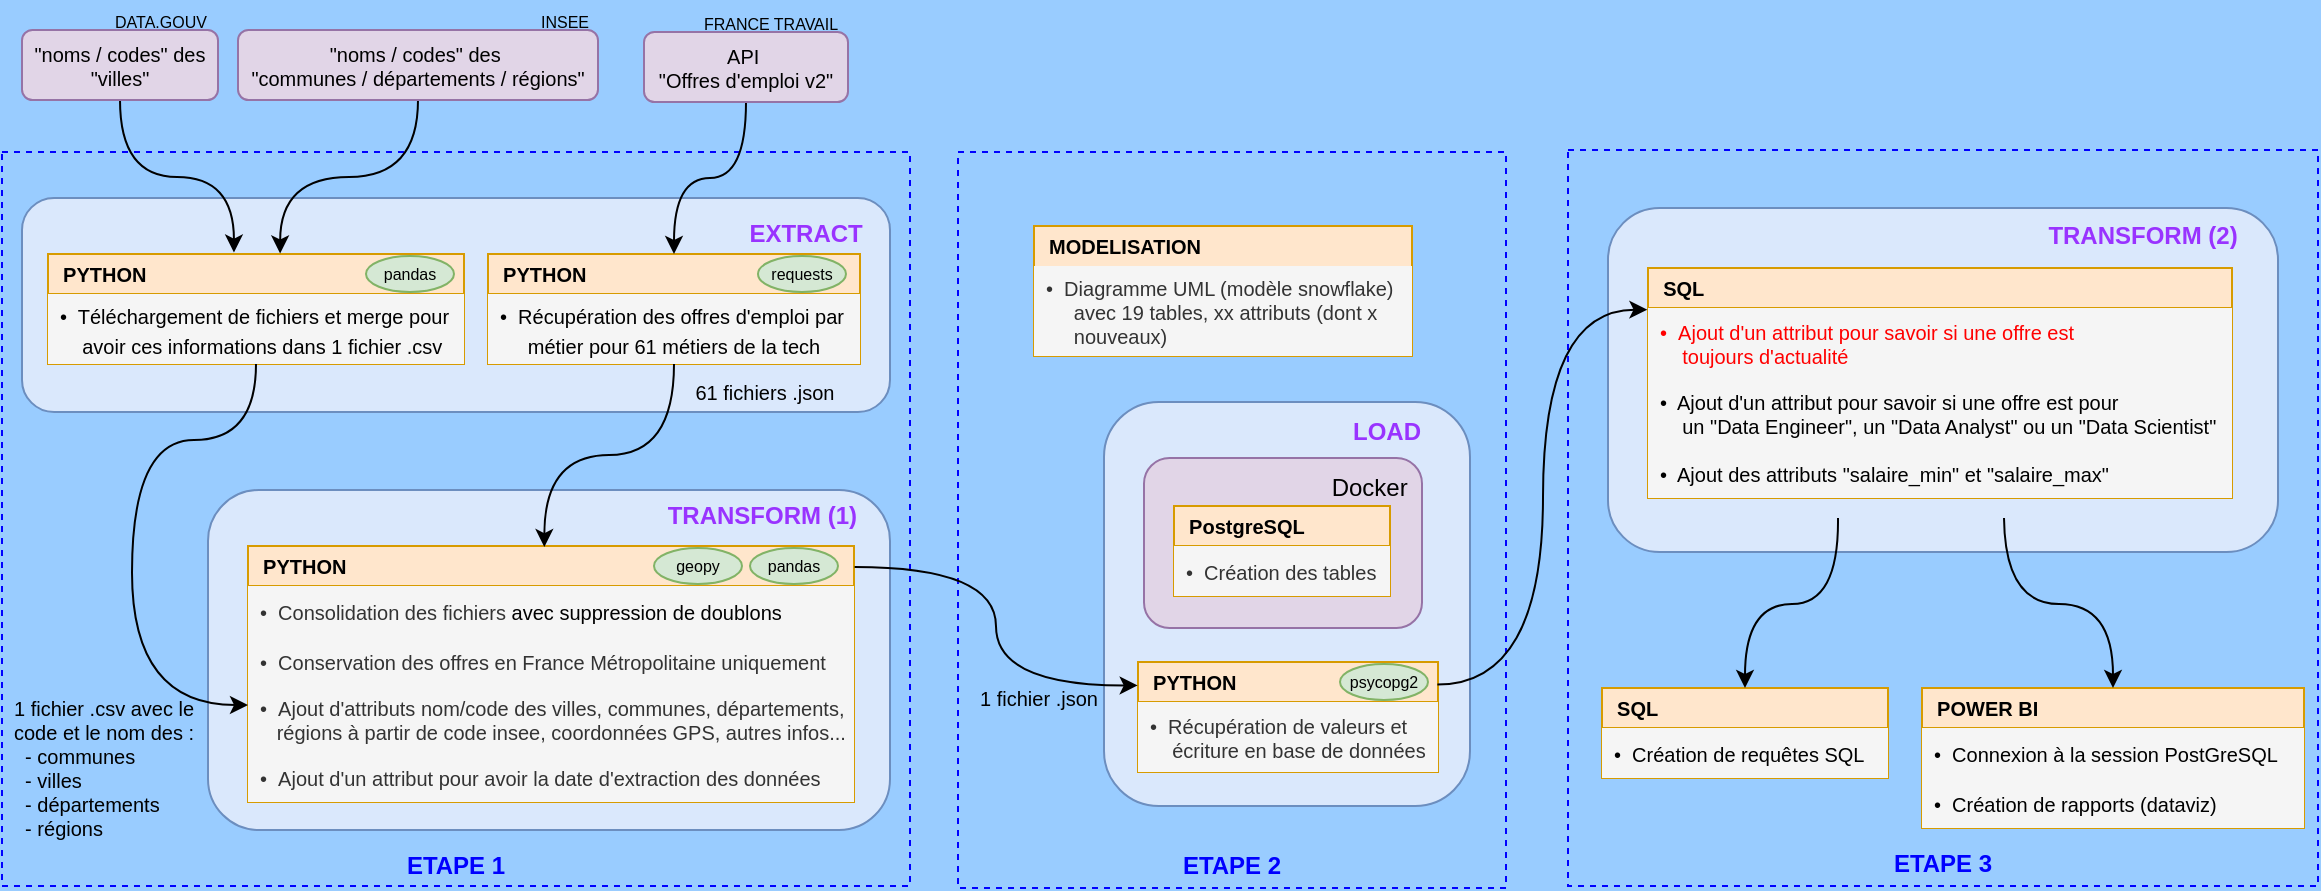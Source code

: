 <mxfile version="26.1.3">
  <diagram name="Page-1" id="PEG4fmZPOcqcN3tmb9fP">
    <mxGraphModel dx="5776" dy="626" grid="0" gridSize="10" guides="1" tooltips="1" connect="1" arrows="1" fold="1" page="1" pageScale="1" pageWidth="4681" pageHeight="3300" background="#99CCFF" math="0" shadow="0">
      <root>
        <mxCell id="0" />
        <mxCell id="1" parent="0" />
        <mxCell id="eYIj9YyXecUdHDmmm4ep-8" value="&lt;div&gt;&lt;font style=&quot;color: rgb(0, 0, 255);&quot;&gt;&lt;br&gt;&lt;/font&gt;&lt;/div&gt;&lt;div&gt;&lt;font style=&quot;color: rgb(0, 0, 255);&quot;&gt;&lt;br&gt;&lt;/font&gt;&lt;/div&gt;&lt;div&gt;&lt;font style=&quot;color: rgb(0, 0, 255);&quot;&gt;&lt;br&gt;&lt;/font&gt;&lt;/div&gt;&lt;div&gt;&lt;font style=&quot;color: rgb(0, 0, 255);&quot;&gt;&lt;br&gt;&lt;/font&gt;&lt;/div&gt;&lt;div&gt;&lt;font style=&quot;color: rgb(0, 0, 255);&quot;&gt;&lt;br&gt;&lt;/font&gt;&lt;/div&gt;&lt;div&gt;&lt;font style=&quot;color: rgb(0, 0, 255);&quot;&gt;&lt;br&gt;&lt;/font&gt;&lt;/div&gt;&lt;div&gt;&lt;font style=&quot;color: rgb(0, 0, 255);&quot;&gt;&lt;br&gt;&lt;/font&gt;&lt;/div&gt;&lt;div&gt;&lt;font style=&quot;color: rgb(0, 0, 255);&quot;&gt;&lt;br&gt;&lt;/font&gt;&lt;/div&gt;&lt;div&gt;&lt;font style=&quot;color: rgb(0, 0, 255);&quot;&gt;&lt;br&gt;&lt;/font&gt;&lt;/div&gt;&lt;div&gt;&lt;font style=&quot;color: rgb(0, 0, 255);&quot;&gt;&lt;br&gt;&lt;/font&gt;&lt;/div&gt;&lt;div&gt;&lt;span style=&quot;background-color: transparent; color: light-dark(rgb(0, 0, 255), rgb(205, 205, 255));&quot;&gt;&lt;br&gt;&lt;/span&gt;&lt;/div&gt;&lt;div&gt;&lt;span style=&quot;background-color: transparent; color: light-dark(rgb(0, 0, 255), rgb(205, 205, 255));&quot;&gt;&lt;br&gt;&lt;/span&gt;&lt;/div&gt;&lt;div&gt;&lt;span style=&quot;background-color: transparent; color: light-dark(rgb(0, 0, 255), rgb(205, 205, 255));&quot;&gt;&lt;br&gt;&lt;/span&gt;&lt;/div&gt;&lt;div&gt;&lt;span style=&quot;background-color: transparent; color: light-dark(rgb(0, 0, 255), rgb(205, 205, 255));&quot;&gt;&lt;br&gt;&lt;/span&gt;&lt;/div&gt;&lt;div&gt;&lt;span style=&quot;background-color: transparent; color: light-dark(rgb(0, 0, 255), rgb(205, 205, 255));&quot;&gt;&lt;br&gt;&lt;/span&gt;&lt;/div&gt;&lt;div&gt;&lt;span style=&quot;background-color: transparent; color: light-dark(rgb(0, 0, 255), rgb(205, 205, 255));&quot;&gt;&lt;br&gt;&lt;/span&gt;&lt;/div&gt;&lt;div&gt;&lt;span style=&quot;background-color: transparent; color: light-dark(rgb(0, 0, 255), rgb(205, 205, 255));&quot;&gt;&lt;br&gt;&lt;/span&gt;&lt;/div&gt;&lt;div&gt;&lt;span style=&quot;background-color: transparent; color: light-dark(rgb(0, 0, 255), rgb(205, 205, 255));&quot;&gt;&lt;br&gt;&lt;/span&gt;&lt;/div&gt;&lt;div&gt;&lt;span style=&quot;background-color: transparent; color: light-dark(rgb(0, 0, 255), rgb(205, 205, 255));&quot;&gt;&lt;br&gt;&lt;/span&gt;&lt;/div&gt;&lt;div&gt;&lt;span style=&quot;background-color: transparent; color: light-dark(rgb(0, 0, 255), rgb(205, 205, 255));&quot;&gt;&lt;br&gt;&lt;/span&gt;&lt;/div&gt;&lt;div&gt;&lt;span style=&quot;background-color: transparent; color: light-dark(rgb(0, 0, 255), rgb(205, 205, 255));&quot;&gt;&lt;br&gt;&lt;/span&gt;&lt;/div&gt;&lt;div&gt;&lt;span style=&quot;background-color: transparent; color: light-dark(rgb(0, 0, 255), rgb(205, 205, 255));&quot;&gt;&lt;br&gt;&lt;/span&gt;&lt;/div&gt;&lt;div&gt;&lt;b style=&quot;background-color: transparent; color: light-dark(rgb(0, 0, 255), rgb(205, 205, 255));&quot;&gt;&lt;br&gt;&lt;/b&gt;&lt;/div&gt;&lt;div&gt;&lt;b style=&quot;background-color: transparent; color: light-dark(rgb(0, 0, 255), rgb(205, 205, 255));&quot;&gt;&lt;br&gt;&lt;/b&gt;&lt;/div&gt;&lt;div&gt;&lt;b style=&quot;background-color: transparent; color: light-dark(rgb(0, 0, 255), rgb(205, 205, 255));&quot;&gt;ETAPE 2&lt;/b&gt;&lt;/div&gt;" style="rounded=0;whiteSpace=wrap;html=1;fillColor=none;dashed=1;strokeColor=#0000FF;" parent="1" vertex="1">
          <mxGeometry x="-3560" y="969" width="274" height="368" as="geometry" />
        </mxCell>
        <mxCell id="ZqSi49jVPxYIq9pt5e5S-24" value="&lt;font style=&quot;color: rgb(153, 51, 255);&quot;&gt;&amp;nbsp; &amp;nbsp; &amp;nbsp; &amp;nbsp; &amp;nbsp; &amp;nbsp; &amp;nbsp; &amp;nbsp; &amp;nbsp; &amp;nbsp; &amp;nbsp; &amp;nbsp; &amp;nbsp; &amp;nbsp; &amp;nbsp; &lt;b&gt;LOAD&lt;/b&gt;&lt;/font&gt;&lt;div&gt;&lt;font style=&quot;color: rgb(153, 51, 255);&quot;&gt;&lt;br&gt;&lt;/font&gt;&lt;/div&gt;&lt;div&gt;&lt;font style=&quot;color: rgb(153, 51, 255);&quot;&gt;&lt;br&gt;&lt;/font&gt;&lt;/div&gt;&lt;div&gt;&lt;font style=&quot;color: rgb(153, 51, 255);&quot;&gt;&lt;br&gt;&lt;/font&gt;&lt;/div&gt;&lt;div&gt;&lt;font style=&quot;color: rgb(153, 51, 255);&quot;&gt;&lt;br&gt;&lt;/font&gt;&lt;/div&gt;&lt;div&gt;&lt;font style=&quot;color: rgb(153, 51, 255);&quot;&gt;&lt;br&gt;&lt;/font&gt;&lt;/div&gt;&lt;div&gt;&lt;font style=&quot;color: rgb(153, 51, 255);&quot;&gt;&lt;br&gt;&lt;/font&gt;&lt;/div&gt;&lt;div&gt;&lt;font style=&quot;color: rgb(153, 51, 255);&quot;&gt;&lt;br&gt;&lt;/font&gt;&lt;/div&gt;&lt;div&gt;&lt;font style=&quot;color: rgb(153, 51, 255);&quot;&gt;&lt;br&gt;&lt;/font&gt;&lt;/div&gt;&lt;div&gt;&lt;font style=&quot;color: rgb(153, 51, 255);&quot;&gt;&lt;br&gt;&lt;/font&gt;&lt;/div&gt;&lt;div&gt;&lt;font style=&quot;color: rgb(153, 51, 255);&quot;&gt;&lt;br&gt;&lt;/font&gt;&lt;/div&gt;&lt;div&gt;&lt;font style=&quot;color: rgb(153, 51, 255);&quot;&gt;&lt;br&gt;&lt;/font&gt;&lt;/div&gt;&lt;div&gt;&lt;br&gt;&lt;/div&gt;" style="rounded=1;whiteSpace=wrap;html=1;fillColor=#dae8fc;strokeColor=#6c8ebf;" parent="1" vertex="1">
          <mxGeometry x="-3487" y="1094" width="183" height="202" as="geometry" />
        </mxCell>
        <mxCell id="ZqSi49jVPxYIq9pt5e5S-25" value="&lt;div&gt;&lt;br&gt;&lt;/div&gt;&lt;div&gt;&amp;nbsp; &amp;nbsp; &amp;nbsp; &amp;nbsp; &amp;nbsp; &amp;nbsp; &amp;nbsp; &amp;nbsp; &amp;nbsp; &amp;nbsp; &amp;nbsp; &amp;nbsp; &amp;nbsp; Docker&lt;div&gt;&lt;br&gt;&lt;/div&gt;&lt;div&gt;&lt;br&gt;&lt;/div&gt;&lt;div&gt;&lt;br&gt;&lt;/div&gt;&lt;div&gt;&lt;br&gt;&lt;/div&gt;&lt;div&gt;&lt;br&gt;&lt;/div&gt;&lt;/div&gt;" style="rounded=1;whiteSpace=wrap;html=1;fillColor=#e1d5e7;strokeColor=#9673a6;" parent="1" vertex="1">
          <mxGeometry x="-3467" y="1122" width="139" height="85" as="geometry" />
        </mxCell>
        <mxCell id="eYIj9YyXecUdHDmmm4ep-7" value="&lt;div&gt;&lt;font style=&quot;color: rgb(0, 0, 255);&quot;&gt;&lt;br&gt;&lt;/font&gt;&lt;/div&gt;&lt;div&gt;&lt;font style=&quot;color: rgb(0, 0, 255);&quot;&gt;&lt;br&gt;&lt;/font&gt;&lt;/div&gt;&lt;div&gt;&lt;font style=&quot;color: rgb(0, 0, 255);&quot;&gt;&lt;br&gt;&lt;/font&gt;&lt;/div&gt;&lt;div&gt;&lt;font style=&quot;color: rgb(0, 0, 255);&quot;&gt;&lt;br&gt;&lt;/font&gt;&lt;/div&gt;&lt;div&gt;&lt;font style=&quot;color: rgb(0, 0, 255);&quot;&gt;&lt;br&gt;&lt;/font&gt;&lt;/div&gt;&lt;div&gt;&lt;font style=&quot;color: rgb(0, 0, 255);&quot;&gt;&lt;br&gt;&lt;/font&gt;&lt;/div&gt;&lt;div&gt;&lt;font style=&quot;color: rgb(0, 0, 255);&quot;&gt;&lt;br&gt;&lt;/font&gt;&lt;/div&gt;&lt;div&gt;&lt;font style=&quot;color: rgb(0, 0, 255);&quot;&gt;&lt;br&gt;&lt;/font&gt;&lt;/div&gt;&lt;div&gt;&lt;font style=&quot;color: rgb(0, 0, 255);&quot;&gt;&lt;br&gt;&lt;/font&gt;&lt;/div&gt;&lt;div&gt;&lt;font style=&quot;color: rgb(0, 0, 255);&quot;&gt;&lt;br&gt;&lt;/font&gt;&lt;/div&gt;&lt;div&gt;&lt;font style=&quot;color: rgb(0, 0, 255);&quot;&gt;&lt;br&gt;&lt;/font&gt;&lt;/div&gt;&lt;div&gt;&lt;font style=&quot;color: rgb(0, 0, 255);&quot;&gt;&lt;br&gt;&lt;/font&gt;&lt;/div&gt;&lt;div&gt;&lt;font style=&quot;color: rgb(0, 0, 255);&quot;&gt;&lt;br&gt;&lt;/font&gt;&lt;/div&gt;&lt;div&gt;&lt;font style=&quot;color: rgb(0, 0, 255);&quot;&gt;&lt;br&gt;&lt;/font&gt;&lt;/div&gt;&lt;div&gt;&lt;font style=&quot;color: rgb(0, 0, 255);&quot;&gt;&lt;br&gt;&lt;/font&gt;&lt;/div&gt;&lt;div&gt;&lt;font style=&quot;color: rgb(0, 0, 255);&quot;&gt;&lt;br&gt;&lt;/font&gt;&lt;/div&gt;&lt;div&gt;&lt;font style=&quot;color: rgb(0, 0, 255);&quot;&gt;&lt;br&gt;&lt;/font&gt;&lt;/div&gt;&lt;div&gt;&lt;font style=&quot;color: rgb(0, 0, 255);&quot;&gt;&lt;br&gt;&lt;/font&gt;&lt;/div&gt;&lt;div&gt;&lt;span style=&quot;background-color: transparent;&quot;&gt;&lt;font style=&quot;color: rgb(0, 0, 255);&quot;&gt;&lt;br&gt;&lt;/font&gt;&lt;/span&gt;&lt;/div&gt;&lt;div&gt;&lt;span style=&quot;background-color: transparent;&quot;&gt;&lt;font style=&quot;color: rgb(0, 0, 255);&quot;&gt;&lt;br&gt;&lt;/font&gt;&lt;/span&gt;&lt;/div&gt;&lt;div&gt;&lt;span style=&quot;background-color: transparent;&quot;&gt;&lt;font style=&quot;color: rgb(0, 0, 255);&quot;&gt;&lt;br&gt;&lt;/font&gt;&lt;/span&gt;&lt;/div&gt;&lt;div&gt;&lt;span style=&quot;background-color: transparent;&quot;&gt;&lt;font style=&quot;color: rgb(0, 0, 255);&quot;&gt;&lt;br&gt;&lt;/font&gt;&lt;/span&gt;&lt;/div&gt;&lt;div&gt;&lt;span style=&quot;background-color: transparent;&quot;&gt;&lt;font style=&quot;color: rgb(0, 0, 255);&quot;&gt;&lt;br&gt;&lt;/font&gt;&lt;/span&gt;&lt;/div&gt;&lt;div&gt;&lt;br&gt;&lt;/div&gt;&lt;div&gt;&lt;b style=&quot;background-color: transparent; color: light-dark(rgb(0, 0, 255), rgb(205, 205, 255));&quot;&gt;ETAPE 1&lt;/b&gt;&lt;/div&gt;" style="rounded=0;whiteSpace=wrap;html=1;fillColor=none;dashed=1;strokeWidth=1;strokeColor=#0000FF;" parent="1" vertex="1">
          <mxGeometry x="-4038" y="969" width="454" height="367" as="geometry" />
        </mxCell>
        <mxCell id="ZqSi49jVPxYIq9pt5e5S-23" value="&lt;div&gt;&lt;font style=&quot;color: rgb(153, 51, 255);&quot;&gt;&lt;br&gt;&lt;/font&gt;&lt;/div&gt;&lt;font style=&quot;color: rgb(153, 51, 255);&quot;&gt;&amp;nbsp; &amp;nbsp; &amp;nbsp; &amp;nbsp; &amp;nbsp; &amp;nbsp; &amp;nbsp; &amp;nbsp; &amp;nbsp; &amp;nbsp; &amp;nbsp; &amp;nbsp; &amp;nbsp; &amp;nbsp; &amp;nbsp; &amp;nbsp; &amp;nbsp; &amp;nbsp; &amp;nbsp; &amp;nbsp; &amp;nbsp; &amp;nbsp; &amp;nbsp; &amp;nbsp; &amp;nbsp; &amp;nbsp; &amp;nbsp; &amp;nbsp; &amp;nbsp; &amp;nbsp; &amp;nbsp; &amp;nbsp; &lt;b&gt;TRANSFORM (1)&lt;/b&gt;&lt;/font&gt;&lt;div&gt;&lt;font style=&quot;color: rgb(153, 51, 255);&quot;&gt;&lt;br&gt;&lt;/font&gt;&lt;/div&gt;&lt;div&gt;&lt;font style=&quot;color: rgb(153, 51, 255);&quot;&gt;&lt;br&gt;&lt;/font&gt;&lt;/div&gt;&lt;div&gt;&lt;font style=&quot;color: rgb(153, 51, 255);&quot;&gt;&lt;br&gt;&lt;/font&gt;&lt;/div&gt;&lt;div&gt;&lt;font style=&quot;color: rgb(153, 51, 255);&quot;&gt;&lt;br&gt;&lt;/font&gt;&lt;/div&gt;&lt;div&gt;&lt;font style=&quot;color: rgb(153, 51, 255);&quot;&gt;&lt;br&gt;&lt;/font&gt;&lt;/div&gt;&lt;div&gt;&lt;font style=&quot;color: rgb(153, 51, 255);&quot;&gt;&lt;br&gt;&lt;/font&gt;&lt;/div&gt;&lt;div&gt;&lt;font style=&quot;color: rgb(153, 51, 255);&quot;&gt;&lt;br&gt;&lt;/font&gt;&lt;/div&gt;&lt;div&gt;&lt;font style=&quot;color: rgb(153, 51, 255);&quot;&gt;&lt;br&gt;&lt;/font&gt;&lt;/div&gt;&lt;div&gt;&lt;font style=&quot;color: rgb(153, 51, 255);&quot;&gt;&lt;br&gt;&lt;/font&gt;&lt;/div&gt;&lt;div&gt;&lt;font style=&quot;color: rgb(153, 51, 255);&quot;&gt;&lt;br&gt;&lt;/font&gt;&lt;/div&gt;&lt;div&gt;&lt;br&gt;&lt;/div&gt;" style="rounded=1;whiteSpace=wrap;html=1;fillColor=#dae8fc;strokeColor=#6c8ebf;" parent="1" vertex="1">
          <mxGeometry x="-3935" y="1138" width="341" height="170" as="geometry" />
        </mxCell>
        <mxCell id="ZqSi49jVPxYIq9pt5e5S-21" value="&amp;nbsp; &amp;nbsp; &amp;nbsp; &amp;nbsp; &amp;nbsp; &amp;nbsp; &amp;nbsp; &amp;nbsp; &amp;nbsp; &amp;nbsp; &amp;nbsp; &amp;nbsp; &amp;nbsp; &amp;nbsp; &amp;nbsp; &amp;nbsp; &amp;nbsp; &amp;nbsp; &amp;nbsp; &amp;nbsp; &amp;nbsp; &amp;nbsp; &amp;nbsp; &amp;nbsp; &amp;nbsp; &amp;nbsp; &amp;nbsp; &amp;nbsp; &amp;nbsp; &amp;nbsp; &amp;nbsp; &amp;nbsp; &amp;nbsp; &amp;nbsp; &amp;nbsp; &amp;nbsp; &amp;nbsp; &amp;nbsp; &amp;nbsp; &amp;nbsp; &amp;nbsp; &amp;nbsp; &amp;nbsp; &amp;nbsp; &amp;nbsp; &amp;nbsp; &amp;nbsp; &amp;nbsp; &amp;nbsp; &amp;nbsp; &amp;nbsp; &amp;nbsp;&amp;nbsp;&lt;div&gt;&amp;nbsp; &amp;nbsp; &amp;nbsp; &amp;nbsp; &amp;nbsp; &amp;nbsp; &amp;nbsp; &amp;nbsp; &amp;nbsp; &amp;nbsp; &amp;nbsp; &amp;nbsp; &amp;nbsp; &amp;nbsp; &amp;nbsp; &amp;nbsp; &amp;nbsp; &amp;nbsp; &amp;nbsp; &amp;nbsp; &amp;nbsp; &amp;nbsp; &amp;nbsp; &amp;nbsp; &amp;nbsp; &amp;nbsp; &amp;nbsp; &amp;nbsp; &amp;nbsp; &amp;nbsp; &amp;nbsp; &amp;nbsp; &amp;nbsp; &amp;nbsp; &amp;nbsp; &amp;nbsp; &amp;nbsp; &amp;nbsp; &amp;nbsp; &amp;nbsp; &amp;nbsp; &amp;nbsp; &amp;nbsp; &amp;nbsp; &amp;nbsp; &amp;nbsp; &amp;nbsp; &amp;nbsp; &amp;nbsp; &amp;nbsp; &amp;nbsp; &amp;nbsp; &amp;nbsp;&lt;b&gt;&lt;font style=&quot;color: rgb(153, 51, 255);&quot;&gt;EXTRACT&lt;/font&gt;&lt;/b&gt;&lt;div&gt;&lt;br&gt;&lt;/div&gt;&lt;div&gt;&lt;br&gt;&lt;/div&gt;&lt;div&gt;&lt;br&gt;&lt;/div&gt;&lt;div&gt;&lt;br&gt;&lt;/div&gt;&lt;div&gt;&lt;br&gt;&lt;/div&gt;&lt;div&gt;&lt;br&gt;&lt;/div&gt;&lt;/div&gt;" style="rounded=1;whiteSpace=wrap;html=1;fillColor=#dae8fc;strokeColor=#6c8ebf;" parent="1" vertex="1">
          <mxGeometry x="-4028" y="992" width="434" height="107" as="geometry" />
        </mxCell>
        <mxCell id="eYIj9YyXecUdHDmmm4ep-2" value="&lt;b&gt;&amp;nbsp; PYTHON&lt;/b&gt;" style="swimlane;fontStyle=0;childLayout=stackLayout;horizontal=1;startSize=20;horizontalStack=0;resizeParent=1;resizeParentMax=0;resizeLast=0;collapsible=0;marginBottom=0;whiteSpace=wrap;html=1;fillColor=#ffe6cc;strokeColor=#d79b00;rounded=0;align=left;swimlaneLine=1;glass=0;shadow=0;swimlaneHead=1;swimlaneBody=1;connectable=1;allowArrows=1;container=1;verticalAlign=middle;fontFamily=Helvetica;fontSize=10;fontColor=default;" parent="1" vertex="1">
          <mxGeometry x="-3795" y="1020" width="186" height="55" as="geometry">
            <mxRectangle x="-3925" y="994" width="54" height="30" as="alternateBounds" />
          </mxGeometry>
        </mxCell>
        <mxCell id="eYIj9YyXecUdHDmmm4ep-18" value="&lt;font style=&quot;font-size: 10px; color: rgb(0, 0, 0);&quot;&gt;•&amp;nbsp; Récupération des offres d&#39;emploi par&amp;nbsp;&lt;/font&gt;&lt;div&gt;&lt;font style=&quot;font-size: 10px; color: rgb(0, 0, 0);&quot;&gt;&amp;nbsp; &amp;nbsp; &amp;nbsp;métier&amp;nbsp;&lt;/font&gt;&lt;span style=&quot;color: light-dark(rgb(0, 0, 0), rgb(237, 237, 237)); font-size: 10px; background-color: transparent;&quot;&gt;pour 61 métiers de la tech&lt;/span&gt;&lt;/div&gt;" style="text;align=left;verticalAlign=middle;spacingLeft=4;spacingRight=4;overflow=hidden;points=[[0,0.5],[1,0.5]];portConstraint=eastwest;rotatable=0;whiteSpace=wrap;html=1;fontFamily=Helvetica;fontSize=12;fontStyle=0;fillColor=#f5f5f5;fontColor=#333333;strokeColor=none;" parent="eYIj9YyXecUdHDmmm4ep-2" vertex="1">
          <mxGeometry y="20" width="186" height="35" as="geometry" />
        </mxCell>
        <mxCell id="eYIj9YyXecUdHDmmm4ep-9" value="&lt;b&gt;&amp;nbsp; PYTHON&lt;/b&gt;" style="swimlane;fontStyle=0;childLayout=stackLayout;horizontal=1;startSize=20;horizontalStack=0;resizeParent=1;resizeParentMax=0;resizeLast=0;collapsible=0;marginBottom=0;whiteSpace=wrap;html=1;fillColor=#ffe6cc;strokeColor=#d79b00;rounded=0;shadow=0;glass=0;align=left;verticalAlign=middle;fontFamily=Helvetica;fontSize=10;fontColor=default;" parent="1" vertex="1">
          <mxGeometry x="-3470" y="1224" width="150" height="55" as="geometry">
            <mxRectangle x="-3715" y="1075" width="54" height="30" as="alternateBounds" />
          </mxGeometry>
        </mxCell>
        <mxCell id="eYIj9YyXecUdHDmmm4ep-10" value="•&amp;nbsp; Récupération de valeurs et&amp;nbsp;&lt;div&gt;&amp;nbsp; &amp;nbsp; écriture en base de données&lt;/div&gt;" style="text;strokeColor=none;fillColor=#f5f5f5;align=left;verticalAlign=middle;spacingLeft=4;spacingRight=4;overflow=hidden;points=[[0,0.5],[1,0.5]];portConstraint=eastwest;rotatable=0;whiteSpace=wrap;html=1;fontFamily=Helvetica;fontSize=10;fontColor=#333333;fontStyle=0;" parent="eYIj9YyXecUdHDmmm4ep-9" vertex="1">
          <mxGeometry y="20" width="150" height="35" as="geometry" />
        </mxCell>
        <mxCell id="eYIj9YyXecUdHDmmm4ep-14" value="&lt;b&gt;&amp;nbsp; MODELISATION&lt;/b&gt;" style="swimlane;fontStyle=0;childLayout=stackLayout;horizontal=1;startSize=20;horizontalStack=0;resizeParent=1;resizeParentMax=0;resizeLast=0;collapsible=0;marginBottom=0;whiteSpace=wrap;html=1;fillColor=#ffe6cc;strokeColor=#D79B00;rounded=0;shadow=0;glass=0;align=left;verticalAlign=middle;fontFamily=Helvetica;fontSize=10;fontColor=default;swimlaneLine=0;gradientColor=none;" parent="1" vertex="1">
          <mxGeometry x="-3522" y="1006" width="189" height="65" as="geometry">
            <mxRectangle x="-3715" y="1075" width="54" height="30" as="alternateBounds" />
          </mxGeometry>
        </mxCell>
        <mxCell id="eYIj9YyXecUdHDmmm4ep-15" value="•&amp;nbsp;&amp;nbsp;Diagramme UML (modèle snowflake)&lt;div&gt;&amp;nbsp; &amp;nbsp; &amp;nbsp;avec 19 tables, xx attributs (dont x&amp;nbsp;&lt;/div&gt;&lt;div&gt;&amp;nbsp; &amp;nbsp; &amp;nbsp;nouveaux)&lt;/div&gt;" style="text;strokeColor=none;fillColor=#f5f5f5;align=left;verticalAlign=middle;spacingLeft=4;spacingRight=4;overflow=hidden;points=[[0,0.5],[1,0.5]];portConstraint=eastwest;rotatable=0;whiteSpace=wrap;html=1;fontFamily=Helvetica;fontSize=10;fontColor=#333333;fontStyle=0;" parent="eYIj9YyXecUdHDmmm4ep-14" vertex="1">
          <mxGeometry y="20" width="189" height="45" as="geometry" />
        </mxCell>
        <mxCell id="eYIj9YyXecUdHDmmm4ep-16" value="&lt;b&gt;&amp;nbsp; PostgreSQL&lt;/b&gt;" style="swimlane;fontStyle=0;childLayout=stackLayout;horizontal=1;startSize=20;horizontalStack=0;resizeParent=1;resizeParentMax=0;resizeLast=0;collapsible=0;marginBottom=0;whiteSpace=wrap;html=1;fillColor=#ffe6cc;strokeColor=#d79b00;rounded=0;shadow=0;glass=0;align=left;verticalAlign=middle;fontFamily=Helvetica;fontSize=10;fontColor=default;" parent="1" vertex="1">
          <mxGeometry x="-3452" y="1146" width="108" height="45" as="geometry">
            <mxRectangle x="-3715" y="1075" width="54" height="30" as="alternateBounds" />
          </mxGeometry>
        </mxCell>
        <mxCell id="eYIj9YyXecUdHDmmm4ep-17" value="•&amp;nbsp;&amp;nbsp;Création des tables" style="text;strokeColor=none;fillColor=#f5f5f5;align=left;verticalAlign=middle;spacingLeft=4;spacingRight=4;overflow=hidden;points=[[0,0.5],[1,0.5]];portConstraint=eastwest;rotatable=0;whiteSpace=wrap;html=1;fontFamily=Helvetica;fontSize=10;fontColor=#333333;fontStyle=0;" parent="eYIj9YyXecUdHDmmm4ep-16" vertex="1">
          <mxGeometry y="20" width="108" height="25" as="geometry" />
        </mxCell>
        <mxCell id="eYIj9YyXecUdHDmmm4ep-19" value="&lt;b&gt;&lt;font style=&quot;font-size: 10px;&quot;&gt;&amp;nbsp; PYTHON&lt;/font&gt;&lt;/b&gt;" style="swimlane;fontStyle=0;childLayout=stackLayout;horizontal=1;startSize=20;horizontalStack=0;resizeParent=1;resizeParentMax=0;resizeLast=0;collapsible=0;marginBottom=0;whiteSpace=wrap;html=1;fillColor=#ffe6cc;strokeColor=#d79b00;rounded=0;align=left;shadow=0;glass=0;verticalAlign=middle;fontFamily=Helvetica;fontSize=12;" parent="1" vertex="1">
          <mxGeometry x="-3915" y="1166" width="303" height="128" as="geometry">
            <mxRectangle x="-3715" y="1075" width="54" height="30" as="alternateBounds" />
          </mxGeometry>
        </mxCell>
        <mxCell id="eYIj9YyXecUdHDmmm4ep-22" value="•&amp;nbsp;&amp;nbsp;Consolidation des fichiers&amp;nbsp;&lt;span style=&quot;color: light-dark(rgb(0, 0, 0), rgb(255, 255, 255)); background-color: transparent;&quot;&gt;avec suppression de doublons&lt;/span&gt;" style="text;strokeColor=none;fillColor=#f5f5f5;align=left;verticalAlign=middle;spacingLeft=4;spacingRight=4;overflow=hidden;points=[[0,0.5],[1,0.5]];portConstraint=eastwest;rotatable=0;whiteSpace=wrap;html=1;fontFamily=Helvetica;fontSize=10;fontColor=#333333;fontStyle=0;" parent="eYIj9YyXecUdHDmmm4ep-19" vertex="1">
          <mxGeometry y="20" width="303" height="25" as="geometry" />
        </mxCell>
        <mxCell id="ZqSi49jVPxYIq9pt5e5S-17" value="•&amp;nbsp;&amp;nbsp;Conservation des offres en France Métropolitaine uniquement" style="text;strokeColor=none;fillColor=#f5f5f5;align=left;verticalAlign=middle;spacingLeft=4;spacingRight=4;overflow=hidden;points=[[0,0.5],[1,0.5]];portConstraint=eastwest;rotatable=0;whiteSpace=wrap;html=1;fontFamily=Helvetica;fontSize=10;fontColor=#333333;fontStyle=0;" parent="eYIj9YyXecUdHDmmm4ep-19" vertex="1">
          <mxGeometry y="45" width="303" height="25" as="geometry" />
        </mxCell>
        <mxCell id="eYIj9YyXecUdHDmmm4ep-23" value="•&amp;nbsp;&amp;nbsp;Ajout d&#39;attributs nom/code des villes, communes, départements,&lt;div&gt;&amp;nbsp; &amp;nbsp;régions à partir&amp;nbsp;&lt;span style=&quot;background-color: transparent; color: light-dark(rgb(51, 51, 51), rgb(193, 193, 193));&quot;&gt;de code insee, coordonnées GPS, autres infos...&lt;/span&gt;&lt;/div&gt;" style="text;strokeColor=none;fillColor=#f5f5f5;align=left;verticalAlign=middle;spacingLeft=4;spacingRight=4;overflow=hidden;points=[[0,0.5],[1,0.5]];portConstraint=eastwest;rotatable=0;whiteSpace=wrap;html=1;fontFamily=Helvetica;fontSize=10;fontColor=#333333;fontStyle=0;" parent="eYIj9YyXecUdHDmmm4ep-19" vertex="1">
          <mxGeometry y="70" width="303" height="33" as="geometry" />
        </mxCell>
        <mxCell id="qPR0wcIL-JMc3A2nSYoO-1" value="•&amp;nbsp;&amp;nbsp;Ajout d&#39;un attribut pour avoir la date d&#39;extraction des données&amp;nbsp;" style="text;strokeColor=none;fillColor=#f5f5f5;align=left;verticalAlign=middle;spacingLeft=4;spacingRight=4;overflow=hidden;points=[[0,0.5],[1,0.5]];portConstraint=eastwest;rotatable=0;whiteSpace=wrap;html=1;fontFamily=Helvetica;fontSize=10;fontColor=#333333;fontStyle=0;" vertex="1" parent="eYIj9YyXecUdHDmmm4ep-19">
          <mxGeometry y="103" width="303" height="25" as="geometry" />
        </mxCell>
        <mxCell id="eYIj9YyXecUdHDmmm4ep-27" style="edgeStyle=orthogonalEdgeStyle;rounded=0;orthogonalLoop=1;jettySize=auto;html=1;exitX=0.5;exitY=1;exitDx=0;exitDy=0;curved=1;entryX=0.5;entryY=0;entryDx=0;entryDy=0;" parent="1" source="eYIj9YyXecUdHDmmm4ep-25" target="eYIj9YyXecUdHDmmm4ep-2" edge="1">
          <mxGeometry relative="1" as="geometry">
            <mxPoint x="-3723" y="1020" as="targetPoint" />
          </mxGeometry>
        </mxCell>
        <mxCell id="eYIj9YyXecUdHDmmm4ep-25" value="API&amp;nbsp;&lt;div&gt;&lt;span style=&quot;background-color: transparent; color: light-dark(rgb(0, 0, 0), rgb(255, 255, 255));&quot;&gt;&quot;Offres d&#39;emploi v2&quot;&lt;/span&gt;&lt;/div&gt;" style="rounded=1;whiteSpace=wrap;html=1;fillColor=#e1d5e7;strokeColor=#9673a6;fontSize=10;" parent="1" vertex="1">
          <mxGeometry x="-3717" y="909" width="102" height="35" as="geometry" />
        </mxCell>
        <mxCell id="eYIj9YyXecUdHDmmm4ep-28" style="edgeStyle=orthogonalEdgeStyle;rounded=0;orthogonalLoop=1;jettySize=auto;html=1;entryX=0.489;entryY=0.004;entryDx=0;entryDy=0;entryPerimeter=0;curved=1;" parent="1" source="eYIj9YyXecUdHDmmm4ep-2" target="eYIj9YyXecUdHDmmm4ep-19" edge="1">
          <mxGeometry relative="1" as="geometry" />
        </mxCell>
        <mxCell id="eYIj9YyXecUdHDmmm4ep-29" value="61 fichiers .json" style="text;html=1;align=center;verticalAlign=middle;whiteSpace=wrap;rounded=0;fontSize=10;" parent="1" vertex="1">
          <mxGeometry x="-3698.5" y="1074" width="83" height="30" as="geometry" />
        </mxCell>
        <mxCell id="eYIj9YyXecUdHDmmm4ep-31" style="edgeStyle=orthogonalEdgeStyle;rounded=0;orthogonalLoop=1;jettySize=auto;html=1;entryX=-0.001;entryY=0.213;entryDx=0;entryDy=0;curved=1;exitX=1.001;exitY=0.082;exitDx=0;exitDy=0;exitPerimeter=0;entryPerimeter=0;" parent="1" source="eYIj9YyXecUdHDmmm4ep-19" target="eYIj9YyXecUdHDmmm4ep-9" edge="1">
          <mxGeometry relative="1" as="geometry" />
        </mxCell>
        <mxCell id="eYIj9YyXecUdHDmmm4ep-32" value="1 fichier .json" style="text;html=1;align=center;verticalAlign=middle;whiteSpace=wrap;rounded=0;fontSize=10;" parent="1" vertex="1">
          <mxGeometry x="-3558" y="1227" width="77" height="30" as="geometry" />
        </mxCell>
        <mxCell id="ZqSi49jVPxYIq9pt5e5S-6" value="requests" style="ellipse;whiteSpace=wrap;html=1;fontSize=8;fillColor=#d5e8d4;strokeColor=#82b366;" parent="1" vertex="1">
          <mxGeometry x="-3660" y="1021" width="44" height="18" as="geometry" />
        </mxCell>
        <mxCell id="ZqSi49jVPxYIq9pt5e5S-15" value="pandas" style="ellipse;whiteSpace=wrap;html=1;fontSize=8;fillColor=#d5e8d4;strokeColor=#82b366;" parent="1" vertex="1">
          <mxGeometry x="-3664" y="1167" width="44" height="18" as="geometry" />
        </mxCell>
        <mxCell id="ZqSi49jVPxYIq9pt5e5S-16" value="psycopg2" style="ellipse;whiteSpace=wrap;html=1;fontSize=8;fillColor=#d5e8d4;strokeColor=#82b366;" parent="1" vertex="1">
          <mxGeometry x="-3369" y="1225" width="44" height="18" as="geometry" />
        </mxCell>
        <mxCell id="ZqSi49jVPxYIq9pt5e5S-26" value="&lt;div&gt;&lt;font style=&quot;color: rgb(0, 0, 255);&quot;&gt;&lt;br&gt;&lt;/font&gt;&lt;/div&gt;&lt;div&gt;&lt;font style=&quot;color: rgb(0, 0, 255);&quot;&gt;&lt;br&gt;&lt;/font&gt;&lt;/div&gt;&lt;div&gt;&lt;font style=&quot;color: rgb(0, 0, 255);&quot;&gt;&lt;br&gt;&lt;/font&gt;&lt;/div&gt;&lt;div&gt;&lt;font style=&quot;color: rgb(0, 0, 255);&quot;&gt;&lt;br&gt;&lt;/font&gt;&lt;/div&gt;&lt;div&gt;&lt;font style=&quot;color: rgb(0, 0, 255);&quot;&gt;&lt;br&gt;&lt;/font&gt;&lt;/div&gt;&lt;div&gt;&lt;font style=&quot;color: rgb(0, 0, 255);&quot;&gt;&lt;br&gt;&lt;/font&gt;&lt;/div&gt;&lt;div&gt;&lt;font style=&quot;color: rgb(0, 0, 255);&quot;&gt;&lt;br&gt;&lt;/font&gt;&lt;/div&gt;&lt;div&gt;&lt;font style=&quot;color: rgb(0, 0, 255);&quot;&gt;&lt;br&gt;&lt;/font&gt;&lt;/div&gt;&lt;div&gt;&lt;font style=&quot;color: rgb(0, 0, 255);&quot;&gt;&lt;br&gt;&lt;/font&gt;&lt;/div&gt;&lt;div&gt;&lt;font style=&quot;color: rgb(0, 0, 255);&quot;&gt;&lt;br&gt;&lt;/font&gt;&lt;/div&gt;&lt;div&gt;&lt;span style=&quot;background-color: transparent; color: light-dark(rgb(0, 0, 255), rgb(205, 205, 255));&quot;&gt;&lt;br&gt;&lt;/span&gt;&lt;/div&gt;&lt;div&gt;&lt;span style=&quot;background-color: transparent; color: light-dark(rgb(0, 0, 255), rgb(205, 205, 255));&quot;&gt;&lt;br&gt;&lt;/span&gt;&lt;/div&gt;&lt;div&gt;&lt;span style=&quot;background-color: transparent; color: light-dark(rgb(0, 0, 255), rgb(205, 205, 255));&quot;&gt;&lt;br&gt;&lt;/span&gt;&lt;/div&gt;&lt;div&gt;&lt;span style=&quot;background-color: transparent; color: light-dark(rgb(0, 0, 255), rgb(205, 205, 255));&quot;&gt;&lt;br&gt;&lt;/span&gt;&lt;/div&gt;&lt;div&gt;&lt;span style=&quot;background-color: transparent; color: light-dark(rgb(0, 0, 255), rgb(205, 205, 255));&quot;&gt;&lt;br&gt;&lt;/span&gt;&lt;/div&gt;&lt;div&gt;&lt;span style=&quot;background-color: transparent; color: light-dark(rgb(0, 0, 255), rgb(205, 205, 255));&quot;&gt;&lt;br&gt;&lt;/span&gt;&lt;/div&gt;&lt;div&gt;&lt;span style=&quot;background-color: transparent; color: light-dark(rgb(0, 0, 255), rgb(205, 205, 255));&quot;&gt;&lt;br&gt;&lt;/span&gt;&lt;/div&gt;&lt;div&gt;&lt;span style=&quot;background-color: transparent; color: light-dark(rgb(0, 0, 255), rgb(205, 205, 255));&quot;&gt;&lt;br&gt;&lt;/span&gt;&lt;/div&gt;&lt;div&gt;&lt;span style=&quot;background-color: transparent; color: light-dark(rgb(0, 0, 255), rgb(205, 205, 255));&quot;&gt;&lt;br&gt;&lt;/span&gt;&lt;/div&gt;&lt;div&gt;&lt;span style=&quot;background-color: transparent; color: light-dark(rgb(0, 0, 255), rgb(205, 205, 255));&quot;&gt;&lt;br&gt;&lt;/span&gt;&lt;/div&gt;&lt;div&gt;&lt;span style=&quot;background-color: transparent; color: light-dark(rgb(0, 0, 255), rgb(205, 205, 255));&quot;&gt;&lt;br&gt;&lt;/span&gt;&lt;/div&gt;&lt;div&gt;&lt;span style=&quot;background-color: transparent; color: light-dark(rgb(0, 0, 255), rgb(205, 205, 255));&quot;&gt;&lt;br&gt;&lt;/span&gt;&lt;/div&gt;&lt;div&gt;&lt;b style=&quot;background-color: transparent; color: light-dark(rgb(0, 0, 255), rgb(205, 205, 255));&quot;&gt;&lt;br&gt;&lt;/b&gt;&lt;/div&gt;&lt;div&gt;&lt;b style=&quot;background-color: transparent; color: light-dark(rgb(0, 0, 255), rgb(205, 205, 255));&quot;&gt;&lt;br&gt;&lt;/b&gt;&lt;/div&gt;&lt;div&gt;&lt;b style=&quot;background-color: transparent; color: light-dark(rgb(0, 0, 255), rgb(205, 205, 255));&quot;&gt;ETAPE 3&lt;/b&gt;&lt;/div&gt;" style="rounded=0;whiteSpace=wrap;html=1;fillColor=none;dashed=1;strokeColor=#0000FF;" parent="1" vertex="1">
          <mxGeometry x="-3255" y="968" width="375" height="368" as="geometry" />
        </mxCell>
        <mxCell id="ZqSi49jVPxYIq9pt5e5S-31" value="&lt;b&gt;&amp;nbsp; POWER BI&lt;/b&gt;" style="swimlane;fontStyle=0;childLayout=stackLayout;horizontal=1;startSize=20;horizontalStack=0;resizeParent=1;resizeParentMax=0;resizeLast=0;collapsible=0;marginBottom=0;whiteSpace=wrap;html=1;fillColor=#ffe6cc;strokeColor=#d79b00;rounded=0;align=left;swimlaneLine=1;glass=0;shadow=0;swimlaneHead=1;swimlaneBody=1;connectable=1;allowArrows=1;container=1;verticalAlign=middle;fontFamily=Helvetica;fontSize=10;fontColor=default;" parent="1" vertex="1">
          <mxGeometry x="-3078" y="1237" width="191" height="70" as="geometry">
            <mxRectangle x="-3925" y="994" width="54" height="30" as="alternateBounds" />
          </mxGeometry>
        </mxCell>
        <mxCell id="ZqSi49jVPxYIq9pt5e5S-32" value="&lt;font style=&quot;font-size: 10px; color: rgb(0, 0, 0);&quot;&gt;•&amp;nbsp; Connexion à la session PostGreSQL&lt;/font&gt;" style="text;align=left;verticalAlign=middle;spacingLeft=4;spacingRight=4;overflow=hidden;points=[[0,0.5],[1,0.5]];portConstraint=eastwest;rotatable=0;whiteSpace=wrap;html=1;fontFamily=Helvetica;fontSize=12;fontStyle=0;fillColor=#f5f5f5;fontColor=#333333;strokeColor=none;" parent="ZqSi49jVPxYIq9pt5e5S-31" vertex="1">
          <mxGeometry y="20" width="191" height="25" as="geometry" />
        </mxCell>
        <mxCell id="-rZxHQYXAFOoNfdk5uPC-2" value="&lt;font style=&quot;font-size: 10px; color: rgb(0, 0, 0);&quot;&gt;•&amp;nbsp; Création de rapports (dataviz)&lt;/font&gt;" style="text;align=left;verticalAlign=middle;spacingLeft=4;spacingRight=4;overflow=hidden;points=[[0,0.5],[1,0.5]];portConstraint=eastwest;rotatable=0;whiteSpace=wrap;html=1;fontFamily=Helvetica;fontSize=12;fontStyle=0;fillColor=#f5f5f5;fontColor=#333333;strokeColor=none;" parent="ZqSi49jVPxYIq9pt5e5S-31" vertex="1">
          <mxGeometry y="45" width="191" height="25" as="geometry" />
        </mxCell>
        <mxCell id="BL1sSyGnwAxIdbxrwCoB-6" value="&lt;b&gt;&amp;nbsp; PYTHON&lt;/b&gt;" style="swimlane;fontStyle=0;childLayout=stackLayout;horizontal=1;startSize=20;horizontalStack=0;resizeParent=1;resizeParentMax=0;resizeLast=0;collapsible=0;marginBottom=0;whiteSpace=wrap;html=1;fillColor=#ffe6cc;strokeColor=#d79b00;rounded=0;align=left;swimlaneLine=1;glass=0;shadow=0;swimlaneHead=1;swimlaneBody=1;connectable=1;allowArrows=1;container=1;verticalAlign=middle;fontFamily=Helvetica;fontSize=10;fontColor=default;" parent="1" vertex="1">
          <mxGeometry x="-4015" y="1020" width="208" height="55" as="geometry">
            <mxRectangle x="-3925" y="994" width="54" height="30" as="alternateBounds" />
          </mxGeometry>
        </mxCell>
        <mxCell id="BL1sSyGnwAxIdbxrwCoB-7" value="&lt;font style=&quot;font-size: 10px; color: rgb(0, 0, 0);&quot;&gt;•&amp;nbsp; Téléchargement de fichiers et merge&amp;nbsp;&lt;/font&gt;&lt;span style=&quot;background-color: transparent; color: light-dark(rgb(0, 0, 0), rgb(237, 237, 237)); font-size: 10px;&quot;&gt;pour&amp;nbsp;&lt;/span&gt;&lt;div&gt;&lt;span style=&quot;background-color: transparent; color: light-dark(rgb(0, 0, 0), rgb(237, 237, 237)); font-size: 10px;&quot;&gt;&amp;nbsp; &amp;nbsp; avoir ces informations dans 1 fichier .csv&lt;/span&gt;&lt;/div&gt;" style="text;align=left;verticalAlign=middle;spacingLeft=4;spacingRight=4;overflow=hidden;points=[[0,0.5],[1,0.5]];portConstraint=eastwest;rotatable=0;whiteSpace=wrap;html=1;fontFamily=Helvetica;fontSize=12;fontStyle=0;fillColor=#f5f5f5;fontColor=#333333;strokeColor=none;" parent="BL1sSyGnwAxIdbxrwCoB-6" vertex="1">
          <mxGeometry y="20" width="208" height="35" as="geometry" />
        </mxCell>
        <mxCell id="BL1sSyGnwAxIdbxrwCoB-8" value="pandas" style="ellipse;whiteSpace=wrap;html=1;fontSize=8;fillColor=#d5e8d4;strokeColor=#82b366;" parent="1" vertex="1">
          <mxGeometry x="-3856" y="1021" width="44" height="18" as="geometry" />
        </mxCell>
        <mxCell id="BL1sSyGnwAxIdbxrwCoB-10" style="edgeStyle=orthogonalEdgeStyle;rounded=0;orthogonalLoop=1;jettySize=auto;html=1;curved=1;entryX=0.558;entryY=-0.005;entryDx=0;entryDy=0;entryPerimeter=0;exitX=0.5;exitY=1;exitDx=0;exitDy=0;" parent="1" source="GoGkWiDGdS2pF1R7IaA1-3" target="BL1sSyGnwAxIdbxrwCoB-6" edge="1">
          <mxGeometry relative="1" as="geometry">
            <mxPoint x="-3818" y="959" as="sourcePoint" />
            <mxPoint x="-3931" y="1033" as="targetPoint" />
          </mxGeometry>
        </mxCell>
        <mxCell id="BL1sSyGnwAxIdbxrwCoB-11" style="edgeStyle=orthogonalEdgeStyle;rounded=0;orthogonalLoop=1;jettySize=auto;html=1;entryX=0;entryY=0.5;entryDx=0;entryDy=0;curved=1;exitX=0.5;exitY=1;exitDx=0;exitDy=0;" parent="1" source="BL1sSyGnwAxIdbxrwCoB-6" edge="1">
          <mxGeometry relative="1" as="geometry">
            <mxPoint x="-3925" y="1076" as="sourcePoint" />
            <mxPoint x="-3915" y="1245.5" as="targetPoint" />
            <Array as="points">
              <mxPoint x="-3911" y="1113" />
              <mxPoint x="-3973" y="1113" />
              <mxPoint x="-3973" y="1245" />
            </Array>
          </mxGeometry>
        </mxCell>
        <mxCell id="BL1sSyGnwAxIdbxrwCoB-17" style="edgeStyle=orthogonalEdgeStyle;rounded=0;orthogonalLoop=1;jettySize=auto;html=1;exitX=0.5;exitY=1;exitDx=0;exitDy=0;curved=1;entryX=0.447;entryY=-0.013;entryDx=0;entryDy=0;entryPerimeter=0;" parent="1" source="GoGkWiDGdS2pF1R7IaA1-2" target="BL1sSyGnwAxIdbxrwCoB-6" edge="1">
          <mxGeometry relative="1" as="geometry">
            <mxPoint x="-3947" y="944" as="sourcePoint" />
            <mxPoint x="-4034.29" y="1039.47" as="targetPoint" />
          </mxGeometry>
        </mxCell>
        <mxCell id="BL1sSyGnwAxIdbxrwCoB-20" value="FRANCE TRAVAIL" style="text;html=1;align=center;verticalAlign=middle;resizable=0;points=[];autosize=1;strokeColor=none;fillColor=none;fontSize=8;" parent="1" vertex="1">
          <mxGeometry x="-3697" y="894" width="85" height="22" as="geometry" />
        </mxCell>
        <mxCell id="BL1sSyGnwAxIdbxrwCoB-21" value="geopy" style="ellipse;whiteSpace=wrap;html=1;fontSize=8;fillColor=#d5e8d4;strokeColor=#82b366;" parent="1" vertex="1">
          <mxGeometry x="-3712" y="1167" width="44" height="18" as="geometry" />
        </mxCell>
        <mxCell id="GoGkWiDGdS2pF1R7IaA1-2" value="&lt;div&gt;&quot;noms / codes&quot;&amp;nbsp;&lt;span style=&quot;background-color: transparent; color: light-dark(rgb(0, 0, 0), rgb(255, 255, 255));&quot;&gt;des&lt;/span&gt;&lt;/div&gt;&lt;div&gt;&quot;villes&quot;&lt;/div&gt;" style="rounded=1;whiteSpace=wrap;html=1;fillColor=#e1d5e7;strokeColor=#9673a6;fontSize=10;container=0;enumerate=0;" parent="1" vertex="1">
          <mxGeometry x="-4028" y="908" width="98" height="35" as="geometry" />
        </mxCell>
        <mxCell id="GoGkWiDGdS2pF1R7IaA1-3" value="&lt;div&gt;&lt;span style=&quot;background-color: transparent; color: light-dark(rgb(0, 0, 0), rgb(255, 255, 255));&quot;&gt;&quot;noms / codes&quot;&amp;nbsp;&lt;/span&gt;&lt;span style=&quot;background-color: transparent; color: light-dark(rgb(0, 0, 0), rgb(255, 255, 255));&quot;&gt;des&amp;nbsp;&lt;/span&gt;&lt;/div&gt;&lt;div&gt;&lt;span style=&quot;background-color: transparent; color: light-dark(rgb(0, 0, 0), rgb(255, 255, 255));&quot;&gt;&quot;communes / départements / régions&quot;&lt;/span&gt;&lt;/div&gt;" style="rounded=1;whiteSpace=wrap;html=1;fillColor=#e1d5e7;strokeColor=#9673a6;fontSize=10;" parent="1" vertex="1">
          <mxGeometry x="-3920" y="908" width="180" height="35" as="geometry" />
        </mxCell>
        <mxCell id="GoGkWiDGdS2pF1R7IaA1-4" value="INSEE" style="text;html=1;align=center;verticalAlign=middle;resizable=0;points=[];autosize=1;strokeColor=none;fillColor=none;fontSize=8;" parent="1" vertex="1">
          <mxGeometry x="-3778" y="893" width="42" height="22" as="geometry" />
        </mxCell>
        <mxCell id="GoGkWiDGdS2pF1R7IaA1-5" value="DATA.GOUV" style="text;html=1;align=center;verticalAlign=middle;resizable=0;points=[];autosize=1;strokeColor=none;fillColor=none;fontSize=8;" parent="1" vertex="1">
          <mxGeometry x="-3991" y="893" width="64" height="22" as="geometry" />
        </mxCell>
        <mxCell id="-rZxHQYXAFOoNfdk5uPC-3" value="&lt;div&gt;&lt;font style=&quot;color: rgb(153, 51, 255);&quot;&gt;&lt;span style=&quot;background-color: transparent;&quot;&gt;&amp;nbsp; &amp;nbsp; &amp;nbsp; &amp;nbsp; &amp;nbsp; &amp;nbsp; &amp;nbsp; &amp;nbsp; &amp;nbsp; &amp;nbsp; &amp;nbsp; &amp;nbsp; &amp;nbsp; &amp;nbsp; &amp;nbsp; &amp;nbsp; &amp;nbsp; &amp;nbsp; &amp;nbsp; &amp;nbsp; &amp;nbsp;&amp;nbsp;&lt;/span&gt;&lt;/font&gt;&lt;span style=&quot;color: light-dark(rgb(153, 51, 255), rgb(218, 131, 255)); background-color: transparent;&quot;&gt;&amp;nbsp; &amp;nbsp; &amp;nbsp; &amp;nbsp; &amp;nbsp; &amp;nbsp; &amp;nbsp; &amp;nbsp; &amp;nbsp;&amp;nbsp;&lt;/span&gt;&lt;b style=&quot;color: light-dark(rgb(153, 51, 255), rgb(218, 131, 255)); background-color: transparent;&quot;&gt;TRANSFORM (2)&lt;/b&gt;&lt;/div&gt;&lt;div&gt;&lt;b style=&quot;background-color: transparent;&quot;&gt;&lt;font style=&quot;color: rgb(153, 51, 255);&quot;&gt;&lt;br&gt;&lt;/font&gt;&lt;/b&gt;&lt;/div&gt;&lt;div&gt;&lt;b style=&quot;background-color: transparent;&quot;&gt;&lt;font style=&quot;color: rgb(153, 51, 255);&quot;&gt;&lt;br&gt;&lt;/font&gt;&lt;/b&gt;&lt;/div&gt;&lt;div&gt;&lt;b style=&quot;background-color: transparent;&quot;&gt;&lt;font style=&quot;color: rgb(153, 51, 255);&quot;&gt;&lt;br&gt;&lt;/font&gt;&lt;/b&gt;&lt;/div&gt;&lt;div&gt;&lt;b style=&quot;background-color: transparent;&quot;&gt;&lt;font style=&quot;color: rgb(153, 51, 255);&quot;&gt;&lt;br&gt;&lt;/font&gt;&lt;/b&gt;&lt;/div&gt;&lt;div&gt;&lt;b style=&quot;background-color: transparent;&quot;&gt;&lt;font style=&quot;color: rgb(153, 51, 255);&quot;&gt;&lt;br&gt;&lt;/font&gt;&lt;/b&gt;&lt;/div&gt;&lt;div&gt;&lt;b style=&quot;background-color: transparent;&quot;&gt;&lt;font style=&quot;color: rgb(153, 51, 255);&quot;&gt;&lt;br&gt;&lt;/font&gt;&lt;/b&gt;&lt;/div&gt;&lt;div&gt;&lt;b style=&quot;background-color: transparent;&quot;&gt;&lt;font style=&quot;color: rgb(153, 51, 255);&quot;&gt;&lt;br&gt;&lt;/font&gt;&lt;/b&gt;&lt;/div&gt;&lt;div&gt;&lt;b style=&quot;background-color: transparent;&quot;&gt;&lt;font style=&quot;color: rgb(153, 51, 255);&quot;&gt;&lt;br&gt;&lt;/font&gt;&lt;/b&gt;&lt;/div&gt;&lt;div&gt;&lt;b style=&quot;background-color: transparent;&quot;&gt;&lt;font style=&quot;color: rgb(153, 51, 255);&quot;&gt;&lt;br&gt;&lt;/font&gt;&lt;/b&gt;&lt;/div&gt;&lt;div&gt;&lt;b style=&quot;background-color: transparent; color: light-dark(rgb(0, 0, 0), rgb(255, 255, 255));&quot;&gt;&lt;br&gt;&lt;/b&gt;&lt;/div&gt;" style="rounded=1;whiteSpace=wrap;html=1;fillColor=#dae8fc;strokeColor=#6c8ebf;" parent="1" vertex="1">
          <mxGeometry x="-3235" y="997" width="335" height="172" as="geometry" />
        </mxCell>
        <mxCell id="-rZxHQYXAFOoNfdk5uPC-4" value="&lt;b&gt;&lt;font style=&quot;font-size: 10px;&quot;&gt;&amp;nbsp; &lt;font style=&quot;color: rgb(0, 0, 0);&quot;&gt;SQL&lt;/font&gt;&lt;/font&gt;&lt;/b&gt;" style="swimlane;fontStyle=0;childLayout=stackLayout;horizontal=1;startSize=20;horizontalStack=0;resizeParent=1;resizeParentMax=0;resizeLast=0;collapsible=0;marginBottom=0;whiteSpace=wrap;html=1;fillColor=#ffe6cc;strokeColor=#d79b00;rounded=0;align=left;shadow=0;glass=0;verticalAlign=middle;fontFamily=Helvetica;fontSize=12;fontColor=light-dark(#ff0000, #ededed);" parent="1" vertex="1">
          <mxGeometry x="-3215" y="1027" width="292" height="115" as="geometry">
            <mxRectangle x="-3715" y="1075" width="54" height="30" as="alternateBounds" />
          </mxGeometry>
        </mxCell>
        <mxCell id="-rZxHQYXAFOoNfdk5uPC-5" value="&lt;span style=&quot;color: rgb(255, 0, 0);&quot;&gt;•&amp;nbsp;&amp;nbsp;Ajout d&#39;un attribut pour savoir si une offre est&amp;nbsp;&lt;/span&gt;&lt;div&gt;&lt;span style=&quot;color: rgb(255, 0, 0);&quot;&gt;&amp;nbsp; &amp;nbsp; toujours d&#39;actualité&lt;/span&gt;&lt;/div&gt;" style="text;strokeColor=none;fillColor=#f5f5f5;align=left;verticalAlign=middle;spacingLeft=4;spacingRight=4;overflow=hidden;points=[[0,0.5],[1,0.5]];portConstraint=eastwest;rotatable=0;whiteSpace=wrap;html=1;fontFamily=Helvetica;fontSize=10;fontColor=#000000;fontStyle=0;" parent="-rZxHQYXAFOoNfdk5uPC-4" vertex="1">
          <mxGeometry y="20" width="292" height="35" as="geometry" />
        </mxCell>
        <mxCell id="Nkz8KNjNWd7tfIoJqmHA-6" value="•&amp;nbsp; Ajout d&#39;un attribut pour savoir si une offre est pour&amp;nbsp;&lt;div&gt;&lt;span style=&quot;background-color: transparent;&quot;&gt;&amp;nbsp; &amp;nbsp; un &quot;Data Engineer&quot;, un &quot;Data Analyst&quot; ou un &quot;Data Scientist&quot;&lt;/span&gt;&lt;/div&gt;" style="text;strokeColor=none;fillColor=#f5f5f5;align=left;verticalAlign=middle;spacingLeft=4;spacingRight=4;overflow=hidden;points=[[0,0.5],[1,0.5]];portConstraint=eastwest;rotatable=0;whiteSpace=wrap;html=1;fontFamily=Helvetica;fontSize=10;fontColor=#000000;fontStyle=0;" parent="-rZxHQYXAFOoNfdk5uPC-4" vertex="1">
          <mxGeometry y="55" width="292" height="35" as="geometry" />
        </mxCell>
        <mxCell id="QggpIPPhaChL-2-UPi9C-3" value="•&amp;nbsp; Ajout des attributs &quot;salaire_min&quot; et &quot;salaire_max&quot;" style="text;strokeColor=none;fillColor=#f5f5f5;align=left;verticalAlign=middle;spacingLeft=4;spacingRight=4;overflow=hidden;points=[[0,0.5],[1,0.5]];portConstraint=eastwest;rotatable=0;whiteSpace=wrap;html=1;fontFamily=Helvetica;fontSize=10;fontColor=#000000;fontStyle=0;" parent="-rZxHQYXAFOoNfdk5uPC-4" vertex="1">
          <mxGeometry y="90" width="292" height="25" as="geometry" />
        </mxCell>
        <mxCell id="-rZxHQYXAFOoNfdk5uPC-9" value="&lt;b&gt;&amp;nbsp; SQL&lt;/b&gt;" style="swimlane;fontStyle=0;childLayout=stackLayout;horizontal=1;startSize=20;horizontalStack=0;resizeParent=1;resizeParentMax=0;resizeLast=0;collapsible=0;marginBottom=0;whiteSpace=wrap;html=1;fillColor=#ffe6cc;strokeColor=#d79b00;rounded=0;align=left;swimlaneLine=1;glass=0;shadow=0;swimlaneHead=1;swimlaneBody=1;connectable=1;allowArrows=1;container=1;verticalAlign=middle;fontFamily=Helvetica;fontSize=10;fontColor=default;" parent="1" vertex="1">
          <mxGeometry x="-3238" y="1237" width="143" height="45" as="geometry">
            <mxRectangle x="-3925" y="994" width="54" height="30" as="alternateBounds" />
          </mxGeometry>
        </mxCell>
        <mxCell id="-rZxHQYXAFOoNfdk5uPC-10" value="&lt;font style=&quot;font-size: 10px; color: rgb(0, 0, 0);&quot;&gt;•&amp;nbsp; Création de requêtes SQL&lt;/font&gt;" style="text;align=left;verticalAlign=middle;spacingLeft=4;spacingRight=4;overflow=hidden;points=[[0,0.5],[1,0.5]];portConstraint=eastwest;rotatable=0;whiteSpace=wrap;html=1;fontFamily=Helvetica;fontSize=12;fontStyle=0;fillColor=#f5f5f5;fontColor=#333333;strokeColor=none;" parent="-rZxHQYXAFOoNfdk5uPC-9" vertex="1">
          <mxGeometry y="20" width="143" height="25" as="geometry" />
        </mxCell>
        <mxCell id="-rZxHQYXAFOoNfdk5uPC-12" style="edgeStyle=orthogonalEdgeStyle;rounded=0;orthogonalLoop=1;jettySize=auto;html=1;curved=1;exitX=0.998;exitY=0.205;exitDx=0;exitDy=0;exitPerimeter=0;entryX=-0.001;entryY=0.181;entryDx=0;entryDy=0;entryPerimeter=0;" parent="1" source="eYIj9YyXecUdHDmmm4ep-9" target="-rZxHQYXAFOoNfdk5uPC-4" edge="1">
          <mxGeometry relative="1" as="geometry">
            <mxPoint x="-3297" y="1187" as="sourcePoint" />
            <mxPoint x="-3155" y="1248" as="targetPoint" />
          </mxGeometry>
        </mxCell>
        <mxCell id="Nkz8KNjNWd7tfIoJqmHA-4" style="edgeStyle=orthogonalEdgeStyle;rounded=0;orthogonalLoop=1;jettySize=auto;html=1;entryX=0.5;entryY=0;entryDx=0;entryDy=0;curved=1;" parent="1" target="ZqSi49jVPxYIq9pt5e5S-31" edge="1">
          <mxGeometry relative="1" as="geometry">
            <mxPoint x="-3037" y="1152" as="sourcePoint" />
            <mxPoint x="-2869.3" y="1255.51" as="targetPoint" />
          </mxGeometry>
        </mxCell>
        <mxCell id="Nkz8KNjNWd7tfIoJqmHA-5" style="edgeStyle=orthogonalEdgeStyle;rounded=0;orthogonalLoop=1;jettySize=auto;html=1;entryX=0.5;entryY=0;entryDx=0;entryDy=0;curved=1;" parent="1" target="-rZxHQYXAFOoNfdk5uPC-9" edge="1">
          <mxGeometry relative="1" as="geometry">
            <mxPoint x="-3120" y="1152" as="sourcePoint" />
            <mxPoint x="-2978" y="1253" as="targetPoint" />
          </mxGeometry>
        </mxCell>
        <mxCell id="QcCtQgSL87m4hG3FGIs5-1" value="1 fichier .csv avec le code et le nom des :&lt;div&gt;&lt;div&gt;&amp;nbsp; -&amp;nbsp;&lt;span style=&quot;background-color: transparent; color: light-dark(rgb(0, 0, 0), rgb(255, 255, 255));&quot;&gt;communes&lt;/span&gt;&lt;/div&gt;&lt;div&gt;&amp;nbsp; -&amp;nbsp;&lt;span style=&quot;background-color: transparent; color: light-dark(rgb(0, 0, 0), rgb(255, 255, 255));&quot;&gt;villes&lt;/span&gt;&lt;/div&gt;&lt;div&gt;&amp;nbsp; -&amp;nbsp;&lt;span style=&quot;background-color: transparent; color: light-dark(rgb(0, 0, 0), rgb(255, 255, 255));&quot;&gt;départements&lt;/span&gt;&lt;/div&gt;&lt;div&gt;&amp;nbsp; -&amp;nbsp;&lt;span style=&quot;background-color: transparent; color: light-dark(rgb(0, 0, 0), rgb(255, 255, 255));&quot;&gt;régions&lt;/span&gt;&lt;/div&gt;&lt;/div&gt;" style="text;html=1;align=left;verticalAlign=middle;whiteSpace=wrap;rounded=0;fontSize=10;" parent="1" vertex="1">
          <mxGeometry x="-4034" y="1238" width="99" height="77" as="geometry" />
        </mxCell>
      </root>
    </mxGraphModel>
  </diagram>
</mxfile>
